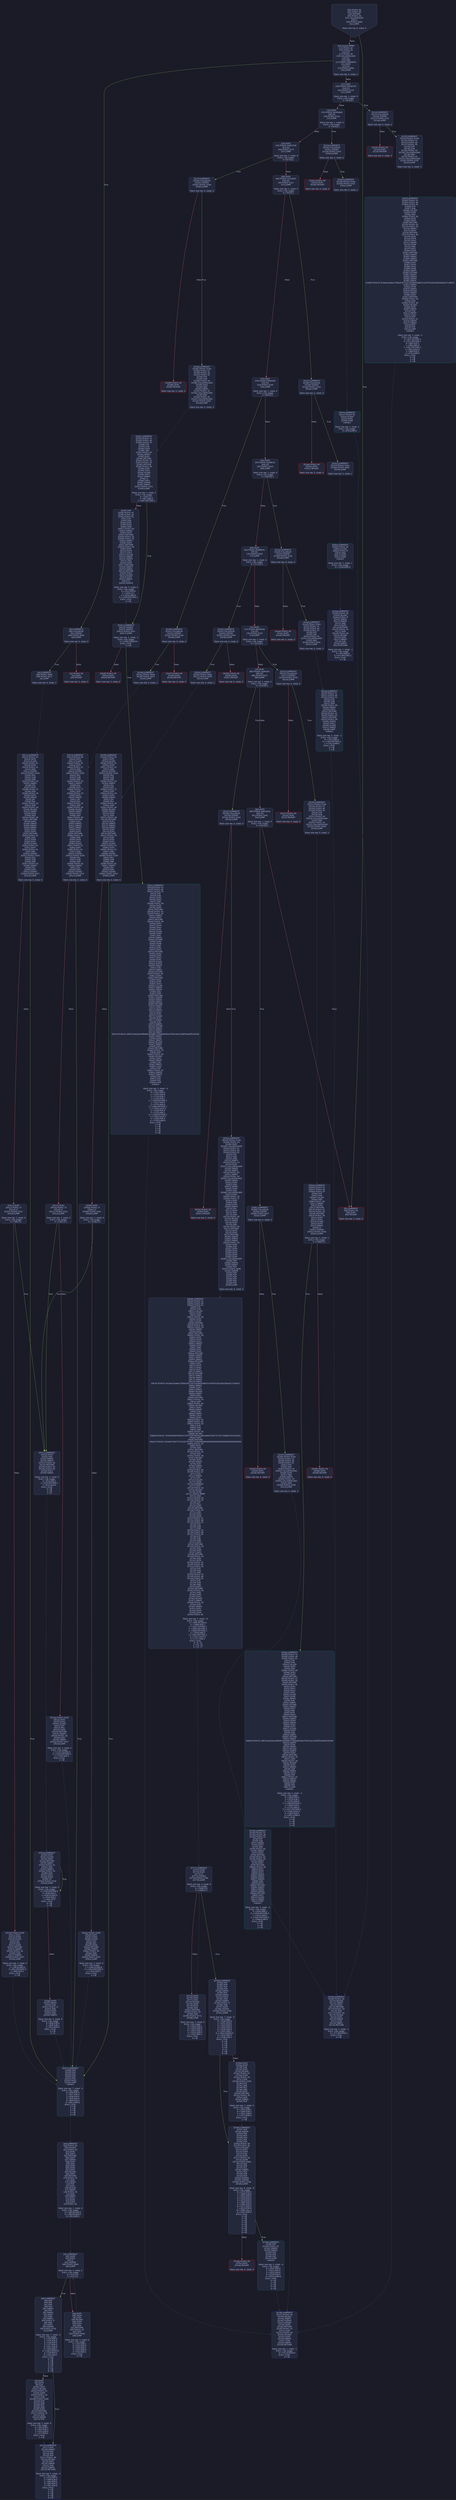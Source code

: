 digraph G {
    node [shape=box, style="filled, rounded", color="#565f89", fontcolor="#c0caf5", fontname="Helvetica", fillcolor="#24283b"];
    edge [color="#414868", fontcolor="#c0caf5", fontname="Helvetica"];
    bgcolor="#1a1b26";
    0 [ label = "[00] PUSH1 60
[02] PUSH1 40
[04] MSTORE
[05] PUSH1 04
[07] CALLDATASIZE
[08] LT
[09] PUSH2 0095
[0c] JUMPI

Stack size req: 0, sizeΔ: 0
" shape = invhouse]
    1 [ label = "[0d] PUSH4 ffffffff
[12] PUSH1 e0
[14] PUSH1 02
[16] EXP
[17] PUSH1 00
[19] CALLDATALOAD
[1a] DIV
[1b] AND
[1c] PUSH4 06fdde03
[21] DUP2
[22] EQ
[23] PUSH2 009a
[26] JUMPI

Stack size req: 0, sizeΔ: 1
"]
    2 [ label = "[27] DUP1
[28] PUSH4 095ea7b3
[2d] EQ
[2e] PUSH2 0124
[31] JUMPI

Stack size req: 1, sizeΔ: 0
Entry->Op usage:
	0->45:EQ:1
"]
    3 [ label = "[32] DUP1
[33] PUSH4 18160ddd
[38] EQ
[39] PUSH2 015a
[3c] JUMPI

Stack size req: 1, sizeΔ: 0
Entry->Op usage:
	0->56:EQ:1
"]
    4 [ label = "[3d] DUP1
[3e] PUSH4 23b872dd
[43] EQ
[44] PUSH2 017f
[47] JUMPI

Stack size req: 1, sizeΔ: 0
Entry->Op usage:
	0->67:EQ:1
"]
    5 [ label = "[48] DUP1
[49] PUSH4 313ce567
[4e] EQ
[4f] PUSH2 01a7
[52] JUMPI

Stack size req: 1, sizeΔ: 0
Entry->Op usage:
	0->78:EQ:1
"]
    6 [ label = "[53] DUP1
[54] PUSH4 54fd4d50
[59] EQ
[5a] PUSH2 01d0
[5d] JUMPI

Stack size req: 1, sizeΔ: 0
Entry->Op usage:
	0->89:EQ:1
"]
    7 [ label = "[5e] DUP1
[5f] PUSH4 70a08231
[64] EQ
[65] PUSH2 01e3
[68] JUMPI

Stack size req: 1, sizeΔ: 0
Entry->Op usage:
	0->100:EQ:1
"]
    8 [ label = "[69] DUP1
[6a] PUSH4 95d89b41
[6f] EQ
[70] PUSH2 0202
[73] JUMPI

Stack size req: 1, sizeΔ: 0
Entry->Op usage:
	0->111:EQ:1
"]
    9 [ label = "[74] DUP1
[75] PUSH4 a9059cbb
[7a] EQ
[7b] PUSH2 0215
[7e] JUMPI

Stack size req: 1, sizeΔ: 0
Entry->Op usage:
	0->122:EQ:1
"]
    10 [ label = "[7f] DUP1
[80] PUSH4 cae9ca51
[85] EQ
[86] PUSH2 0237
[89] JUMPI

Stack size req: 1, sizeΔ: 0
Entry->Op usage:
	0->133:EQ:1
"]
    11 [ label = "[8a] DUP1
[8b] PUSH4 dd62ed3e
[90] EQ
[91] PUSH2 029c
[94] JUMPI

Stack size req: 1, sizeΔ: 0
Entry->Op usage:
	0->144:EQ:1
"]
    12 [ label = "[95] JUMPDEST
[96] PUSH1 00
[98] DUP1
[99] REVERT

Stack size req: 0, sizeΔ: 0
" color = "red"]
    13 [ label = "[9a] JUMPDEST
[9b] CALLVALUE
[9c] ISZERO
[9d] PUSH2 00a5
[a0] JUMPI

Stack size req: 0, sizeΔ: 0
"]
    14 [ label = "[a1] PUSH1 00
[a3] DUP1
[a4] REVERT

Stack size req: 0, sizeΔ: 0
" color = "red"]
    15 [ label = "[a5] JUMPDEST
[a6] PUSH2 00ad
[a9] PUSH2 02c1
[ac] JUMP

Stack size req: 0, sizeΔ: 1
"]
    16 [ label = "[ad] JUMPDEST
[ae] PUSH1 40
[b0] MLOAD
[b1] PUSH1 20
[b3] DUP1
[b4] DUP3
[b5] MSTORE
[b6] DUP2
[b7] SWAP1
[b8] DUP2
[b9] ADD
[ba] DUP4
[bb] DUP2
[bc] DUP2
[bd] MLOAD
[be] DUP2
[bf] MSTORE
[c0] PUSH1 20
[c2] ADD
[c3] SWAP2
[c4] POP
[c5] DUP1
[c6] MLOAD
[c7] SWAP1
[c8] PUSH1 20
[ca] ADD
[cb] SWAP1
[cc] DUP1
[cd] DUP4
[ce] DUP4
[cf] PUSH1 00

Stack size req: 1, sizeΔ: 9
Entry->Op usage:
	0->189:MLOAD:0
	0->198:MLOAD:0
	0->202:ADD:1
"]
    17 [ label = "[d1] JUMPDEST
[d2] DUP4
[d3] DUP2
[d4] LT
[d5] ISZERO
[d6] PUSH2 00e9
[d9] JUMPI

Stack size req: 4, sizeΔ: 0
Entry->Op usage:
	0->212:LT:0
	3->212:LT:1
"]
    18 [ label = "[da] DUP1
[db] DUP3
[dc] ADD
[dd] MLOAD
[de] DUP4
[df] DUP3
[e0] ADD
[e1] MSTORE
[e2] PUSH1 20
[e4] ADD
[e5] PUSH2 00d1
[e8] JUMP

Stack size req: 3, sizeΔ: 0
Entry->Op usage:
	0->220:ADD:1
	0->224:ADD:0
	0->228:ADD:1
	1->220:ADD:0
	2->224:ADD:1
Entry->Exit:
	0->😵
"]
    19 [ label = "[e9] JUMPDEST
[ea] POP
[eb] POP
[ec] POP
[ed] POP
[ee] SWAP1
[ef] POP
[f0] SWAP1
[f1] DUP2
[f2] ADD
[f3] SWAP1
[f4] PUSH1 1f
[f6] AND
[f7] DUP1
[f8] ISZERO
[f9] PUSH2 0116
[fc] JUMPI

Stack size req: 7, sizeΔ: -5
Entry->Op usage:
	0->234:POP:0
	1->235:POP:0
	2->236:POP:0
	3->237:POP:0
	4->242:ADD:0
	4->246:AND:1
	4->248:ISZERO:0
	5->239:POP:0
	6->242:ADD:1
Entry->Exit:
	0->😵
	1->😵
	2->😵
	3->😵
	4->0
	5->😵
	6->😵
"]
    20 [ label = "[fd] DUP1
[fe] DUP3
[ff] SUB
[0100] DUP1
[0101] MLOAD
[0102] PUSH1 01
[0104] DUP4
[0105] PUSH1 20
[0107] SUB
[0108] PUSH2 0100
[010b] EXP
[010c] SUB
[010d] NOT
[010e] AND
[010f] DUP2
[0110] MSTORE
[0111] PUSH1 20
[0113] ADD
[0114] SWAP2
[0115] POP

Stack size req: 2, sizeΔ: 0
Entry->Op usage:
	0->255:SUB:1
	0->263:SUB:1
	1->255:SUB:0
	1->277:POP:0
Entry->Exit:
	1->😵
"]
    21 [ label = "[0116] JUMPDEST
[0117] POP
[0118] SWAP3
[0119] POP
[011a] POP
[011b] POP
[011c] PUSH1 40
[011e] MLOAD
[011f] DUP1
[0120] SWAP2
[0121] SUB
[0122] SWAP1
[0123] RETURN

Stack size req: 5, sizeΔ: -5
Entry->Op usage:
	0->279:POP:0
	1->289:SUB:0
	2->282:POP:0
	3->283:POP:0
	4->281:POP:0
Entry->Exit:
	0->😵
	1->😵
	2->😵
	3->😵
	4->😵
" color = "darkblue"]
    22 [ label = "[0124] JUMPDEST
[0125] CALLVALUE
[0126] ISZERO
[0127] PUSH2 012f
[012a] JUMPI

Stack size req: 0, sizeΔ: 0
"]
    23 [ label = "[012b] PUSH1 00
[012d] DUP1
[012e] REVERT

Stack size req: 0, sizeΔ: 0
" color = "red"]
    24 [ label = "[012f] JUMPDEST
[0130] PUSH2 0146
[0133] PUSH1 01
[0135] PUSH1 a0
[0137] PUSH1 02
[0139] EXP
[013a] SUB
[013b] PUSH1 04
[013d] CALLDATALOAD
[013e] AND
[013f] PUSH1 24
[0141] CALLDATALOAD
[0142] PUSH2 035f
[0145] JUMP

Stack size req: 0, sizeΔ: 3
"]
    25 [ label = "[0146] JUMPDEST
[0147] PUSH1 40
[0149] MLOAD
[014a] SWAP1
[014b] ISZERO
[014c] ISZERO
[014d] DUP2
[014e] MSTORE
[014f] PUSH1 20
[0151] ADD
[0152] PUSH1 40
[0154] MLOAD
[0155] DUP1
[0156] SWAP2
[0157] SUB
[0158] SWAP1
[0159] RETURN

Stack size req: 1, sizeΔ: -1
Entry->Op usage:
	0->331:ISZERO:0
Entry->Exit:
	0->😵
" color = "darkblue"]
    26 [ label = "[015a] JUMPDEST
[015b] CALLVALUE
[015c] ISZERO
[015d] PUSH2 0165
[0160] JUMPI

Stack size req: 0, sizeΔ: 0
"]
    27 [ label = "[0161] PUSH1 00
[0163] DUP1
[0164] REVERT

Stack size req: 0, sizeΔ: 0
" color = "red"]
    28 [ label = "[0165] JUMPDEST
[0166] PUSH2 016d
[0169] PUSH2 03cb
[016c] JUMP

Stack size req: 0, sizeΔ: 1
"]
    29 [ label = "[016d] JUMPDEST
[016e] PUSH1 40
[0170] MLOAD
[0171] SWAP1
[0172] DUP2
[0173] MSTORE
[0174] PUSH1 20
[0176] ADD
[0177] PUSH1 40
[0179] MLOAD
[017a] DUP1
[017b] SWAP2
[017c] SUB
[017d] SWAP1
[017e] RETURN

Stack size req: 1, sizeΔ: -1
Entry->Op usage:
	0->371:MSTORE:1
Entry->Exit:
	0->😵
" color = "darkblue"]
    30 [ label = "[017f] JUMPDEST
[0180] CALLVALUE
[0181] ISZERO
[0182] PUSH2 018a
[0185] JUMPI

Stack size req: 0, sizeΔ: 0
"]
    31 [ label = "[0186] PUSH1 00
[0188] DUP1
[0189] REVERT

Stack size req: 0, sizeΔ: 0
" color = "red"]
    32 [ label = "[018a] JUMPDEST
[018b] PUSH2 0146
[018e] PUSH1 01
[0190] PUSH1 a0
[0192] PUSH1 02
[0194] EXP
[0195] SUB
[0196] PUSH1 04
[0198] CALLDATALOAD
[0199] DUP2
[019a] AND
[019b] SWAP1
[019c] PUSH1 24
[019e] CALLDATALOAD
[019f] AND
[01a0] PUSH1 44
[01a2] CALLDATALOAD
[01a3] PUSH2 03d1
[01a6] JUMP

Stack size req: 0, sizeΔ: 4
"]
    33 [ label = "[01a7] JUMPDEST
[01a8] CALLVALUE
[01a9] ISZERO
[01aa] PUSH2 01b2
[01ad] JUMPI

Stack size req: 0, sizeΔ: 0
"]
    34 [ label = "[01ae] PUSH1 00
[01b0] DUP1
[01b1] REVERT

Stack size req: 0, sizeΔ: 0
" color = "red"]
    35 [ label = "[01b2] JUMPDEST
[01b3] PUSH2 01ba
[01b6] PUSH2 04ba
[01b9] JUMP

Stack size req: 0, sizeΔ: 1
"]
    36 [ label = "[01ba] JUMPDEST
[01bb] PUSH1 40
[01bd] MLOAD
[01be] PUSH1 ff
[01c0] SWAP1
[01c1] SWAP2
[01c2] AND
[01c3] DUP2
[01c4] MSTORE
[01c5] PUSH1 20
[01c7] ADD
[01c8] PUSH1 40
[01ca] MLOAD
[01cb] DUP1
[01cc] SWAP2
[01cd] SUB
[01ce] SWAP1
[01cf] RETURN

Stack size req: 1, sizeΔ: -1
Entry->Op usage:
	0->450:AND:0
	0->452:MSTORE:1
Entry->Exit:
	0->😵
" color = "darkblue"]
    37 [ label = "[01d0] JUMPDEST
[01d1] CALLVALUE
[01d2] ISZERO
[01d3] PUSH2 01db
[01d6] JUMPI

Stack size req: 0, sizeΔ: 0
"]
    38 [ label = "[01d7] PUSH1 00
[01d9] DUP1
[01da] REVERT

Stack size req: 0, sizeΔ: 0
" color = "red"]
    39 [ label = "[01db] JUMPDEST
[01dc] PUSH2 00ad
[01df] PUSH2 04c3
[01e2] JUMP

Stack size req: 0, sizeΔ: 1
"]
    40 [ label = "[01e3] JUMPDEST
[01e4] CALLVALUE
[01e5] ISZERO
[01e6] PUSH2 01ee
[01e9] JUMPI

Stack size req: 0, sizeΔ: 0
"]
    41 [ label = "[01ea] PUSH1 00
[01ec] DUP1
[01ed] REVERT

Stack size req: 0, sizeΔ: 0
" color = "red"]
    42 [ label = "[01ee] JUMPDEST
[01ef] PUSH2 016d
[01f2] PUSH1 01
[01f4] PUSH1 a0
[01f6] PUSH1 02
[01f8] EXP
[01f9] SUB
[01fa] PUSH1 04
[01fc] CALLDATALOAD
[01fd] AND
[01fe] PUSH2 052e
[0201] JUMP

Stack size req: 0, sizeΔ: 2
"]
    43 [ label = "[0202] JUMPDEST
[0203] CALLVALUE
[0204] ISZERO
[0205] PUSH2 020d
[0208] JUMPI

Stack size req: 0, sizeΔ: 0
"]
    44 [ label = "[0209] PUSH1 00
[020b] DUP1
[020c] REVERT

Stack size req: 0, sizeΔ: 0
" color = "red"]
    45 [ label = "[020d] JUMPDEST
[020e] PUSH2 00ad
[0211] PUSH2 0549
[0214] JUMP

Stack size req: 0, sizeΔ: 1
"]
    46 [ label = "[0215] JUMPDEST
[0216] CALLVALUE
[0217] ISZERO
[0218] PUSH2 0220
[021b] JUMPI

Stack size req: 0, sizeΔ: 0
"]
    47 [ label = "[021c] PUSH1 00
[021e] DUP1
[021f] REVERT

Stack size req: 0, sizeΔ: 0
" color = "red"]
    48 [ label = "[0220] JUMPDEST
[0221] PUSH2 0146
[0224] PUSH1 01
[0226] PUSH1 a0
[0228] PUSH1 02
[022a] EXP
[022b] SUB
[022c] PUSH1 04
[022e] CALLDATALOAD
[022f] AND
[0230] PUSH1 24
[0232] CALLDATALOAD
[0233] PUSH2 05b4
[0236] JUMP

Stack size req: 0, sizeΔ: 3
"]
    49 [ label = "[0237] JUMPDEST
[0238] CALLVALUE
[0239] ISZERO
[023a] PUSH2 0242
[023d] JUMPI

Stack size req: 0, sizeΔ: 0
"]
    50 [ label = "[023e] PUSH1 00
[0240] DUP1
[0241] REVERT

Stack size req: 0, sizeΔ: 0
" color = "red"]
    51 [ label = "[0242] JUMPDEST
[0243] PUSH2 0146
[0246] PUSH1 04
[0248] DUP1
[0249] CALLDATALOAD
[024a] PUSH1 01
[024c] PUSH1 a0
[024e] PUSH1 02
[0250] EXP
[0251] SUB
[0252] AND
[0253] SWAP1
[0254] PUSH1 24
[0256] DUP1
[0257] CALLDATALOAD
[0258] SWAP2
[0259] SWAP1
[025a] PUSH1 64
[025c] SWAP1
[025d] PUSH1 44
[025f] CALLDATALOAD
[0260] SWAP1
[0261] DUP2
[0262] ADD
[0263] SWAP1
[0264] DUP4
[0265] ADD
[0266] CALLDATALOAD
[0267] DUP1
[0268] PUSH1 20
[026a] PUSH1 1f
[026c] DUP3
[026d] ADD
[026e] DUP2
[026f] SWAP1
[0270] DIV
[0271] DUP2
[0272] MUL
[0273] ADD
[0274] PUSH1 40
[0276] MLOAD
[0277] SWAP1
[0278] DUP2
[0279] ADD
[027a] PUSH1 40
[027c] MSTORE
[027d] DUP2
[027e] DUP2
[027f] MSTORE
[0280] SWAP3
[0281] SWAP2
[0282] SWAP1
[0283] PUSH1 20
[0285] DUP5
[0286] ADD
[0287] DUP4
[0288] DUP4
[0289] DUP1
[028a] DUP3
[028b] DUP5
[028c] CALLDATACOPY
[028d] POP
[028e] SWAP5
[028f] SWAP7
[0290] POP
[0291] PUSH2 0648
[0294] SWAP6
[0295] POP
[0296] POP
[0297] POP
[0298] POP
[0299] POP
[029a] POP
[029b] JUMP

Stack size req: 0, sizeΔ: 4
"]
    52 [ label = "[029c] JUMPDEST
[029d] CALLVALUE
[029e] ISZERO
[029f] PUSH2 02a7
[02a2] JUMPI

Stack size req: 0, sizeΔ: 0
"]
    53 [ label = "[02a3] PUSH1 00
[02a5] DUP1
[02a6] REVERT

Stack size req: 0, sizeΔ: 0
" color = "red"]
    54 [ label = "[02a7] JUMPDEST
[02a8] PUSH2 016d
[02ab] PUSH1 01
[02ad] PUSH1 a0
[02af] PUSH1 02
[02b1] EXP
[02b2] SUB
[02b3] PUSH1 04
[02b5] CALLDATALOAD
[02b6] DUP2
[02b7] AND
[02b8] SWAP1
[02b9] PUSH1 24
[02bb] CALLDATALOAD
[02bc] AND
[02bd] PUSH2 07e8
[02c0] JUMP

Stack size req: 0, sizeΔ: 3
"]
    55 [ label = "[02c1] JUMPDEST
[02c2] PUSH1 03
[02c4] DUP1
[02c5] SLOAD
[02c6] PUSH1 01
[02c8] DUP2
[02c9] PUSH1 01
[02cb] AND
[02cc] ISZERO
[02cd] PUSH2 0100
[02d0] MUL
[02d1] SUB
[02d2] AND
[02d3] PUSH1 02
[02d5] SWAP1
[02d6] DIV
[02d7] DUP1
[02d8] PUSH1 1f
[02da] ADD
[02db] PUSH1 20
[02dd] DUP1
[02de] SWAP2
[02df] DIV
[02e0] MUL
[02e1] PUSH1 20
[02e3] ADD
[02e4] PUSH1 40
[02e6] MLOAD
[02e7] SWAP1
[02e8] DUP2
[02e9] ADD
[02ea] PUSH1 40
[02ec] MSTORE
[02ed] DUP1
[02ee] SWAP3
[02ef] SWAP2
[02f0] SWAP1
[02f1] DUP2
[02f2] DUP2
[02f3] MSTORE
[02f4] PUSH1 20
[02f6] ADD
[02f7] DUP3
[02f8] DUP1
[02f9] SLOAD
[02fa] PUSH1 01
[02fc] DUP2
[02fd] PUSH1 01
[02ff] AND
[0300] ISZERO
[0301] PUSH2 0100
[0304] MUL
[0305] SUB
[0306] AND
[0307] PUSH1 02
[0309] SWAP1
[030a] DIV
[030b] DUP1
[030c] ISZERO
[030d] PUSH2 0357
[0310] JUMPI

Stack size req: 0, sizeΔ: 6
"]
    56 [ label = "[0311] DUP1
[0312] PUSH1 1f
[0314] LT
[0315] PUSH2 032c
[0318] JUMPI

Stack size req: 1, sizeΔ: 0
Entry->Op usage:
	0->788:LT:1
"]
    57 [ label = "[0319] PUSH2 0100
[031c] DUP1
[031d] DUP4
[031e] SLOAD
[031f] DIV
[0320] MUL
[0321] DUP4
[0322] MSTORE
[0323] SWAP2
[0324] PUSH1 20
[0326] ADD
[0327] SWAP2
[0328] PUSH2 0357
[032b] JUMP

Stack size req: 3, sizeΔ: 0
Entry->Op usage:
	1->798:SLOAD:0
	2->802:MSTORE:0
	2->806:ADD:1
Entry->Exit:
	2->😵
"]
    58 [ label = "[032c] JUMPDEST
[032d] DUP3
[032e] ADD
[032f] SWAP2
[0330] SWAP1
[0331] PUSH1 00
[0333] MSTORE
[0334] PUSH1 20
[0336] PUSH1 00
[0338] SHA3
[0339] SWAP1

Stack size req: 3, sizeΔ: 0
Entry->Op usage:
	0->814:ADD:1
	1->819:MSTORE:1
	2->814:ADD:0
Entry->Exit:
	0->😵
	1->😵
	2->0
"]
    59 [ label = "[033a] JUMPDEST
[033b] DUP2
[033c] SLOAD
[033d] DUP2
[033e] MSTORE
[033f] SWAP1
[0340] PUSH1 01
[0342] ADD
[0343] SWAP1
[0344] PUSH1 20
[0346] ADD
[0347] DUP1
[0348] DUP4
[0349] GT
[034a] PUSH2 033a
[034d] JUMPI

Stack size req: 3, sizeΔ: 0
Entry->Op usage:
	0->830:MSTORE:0
	0->838:ADD:1
	1->828:SLOAD:0
	1->834:ADD:1
	2->841:GT:0
Entry->Exit:
	0->😵
	1->😵
"]
    60 [ label = "[034e] DUP3
[034f] SWAP1
[0350] SUB
[0351] PUSH1 1f
[0353] AND
[0354] DUP3
[0355] ADD
[0356] SWAP2

Stack size req: 3, sizeΔ: 0
Entry->Op usage:
	0->848:SUB:0
	2->848:SUB:1
	2->853:ADD:0
Entry->Exit:
	0->😵
	2->0
"]
    61 [ label = "[0357] JUMPDEST
[0358] POP
[0359] POP
[035a] POP
[035b] POP
[035c] POP
[035d] DUP2
[035e] JUMP
Indirect!

Stack size req: 7, sizeΔ: -5
Entry->Op usage:
	0->856:POP:0
	1->857:POP:0
	2->858:POP:0
	3->859:POP:0
	4->860:POP:0
	6->862:JUMP:0
Entry->Exit:
	0->😵
	1->😵
	2->😵
	3->😵
	4->😵
" color = "teal"]
    62 [ label = "[035f] JUMPDEST
[0360] PUSH1 01
[0362] PUSH1 a0
[0364] PUSH1 02
[0366] EXP
[0367] SUB
[0368] CALLER
[0369] DUP2
[036a] AND
[036b] PUSH1 00
[036d] DUP2
[036e] DUP2
[036f] MSTORE
[0370] PUSH1 02
[0372] PUSH1 20
[0374] SWAP1
[0375] DUP2
[0376] MSTORE
[0377] PUSH1 40
[0379] DUP1
[037a] DUP4
[037b] SHA3
[037c] SWAP5
[037d] DUP8
[037e] AND
[037f] DUP1
[0380] DUP5
[0381] MSTORE
[0382] SWAP5
[0383] SWAP1
[0384] SWAP2
[0385] MSTORE
[0386] DUP1
[0387] DUP3
[0388] SHA3
[0389] DUP6
[038a] SWAP1
[038b] SSTORE
[038c] SWAP1
[038d] SWAP3
[038e] SWAP2
[038f] SWAP1
[0390] PUSH32 8c5be1e5ebec7d5bd14f71427d1e84f3dd0314c0f7b2291e5b200ac8c7c3b925
[03b1] SWAP1
[03b2] DUP6
[03b3] SWAP1
[03b4] MLOAD
[03b5] SWAP1
[03b6] DUP2
[03b7] MSTORE
[03b8] PUSH1 20
[03ba] ADD
[03bb] PUSH1 40
[03bd] MLOAD
[03be] DUP1
[03bf] SWAP2
[03c0] SUB
[03c1] SWAP1
[03c2] LOG3
[03c3] POP
[03c4] PUSH1 01
[03c6] SWAP3
[03c7] SWAP2
[03c8] POP
[03c9] POP
[03ca] JUMP
Indirect!

Stack size req: 3, sizeΔ: -2
Entry->Op usage:
	0->907:SSTORE:1
	0->951:MSTORE:1
	0->969:POP:0
	1->894:AND:0
	1->897:MSTORE:1
	1->962:LOG3:4
	1->968:POP:0
	2->970:JUMP:0
Entry->Exit:
	0->😵
	1->😵
	2->😵
" color = "teal"]
    63 [ label = "[03cb] JUMPDEST
[03cc] PUSH1 00
[03ce] SLOAD
[03cf] DUP2
[03d0] JUMP
Indirect!

Stack size req: 1, sizeΔ: 1
Entry->Op usage:
	0->976:JUMP:0
" color = "teal"]
    64 [ label = "[03d1] JUMPDEST
[03d2] PUSH1 01
[03d4] PUSH1 a0
[03d6] PUSH1 02
[03d8] EXP
[03d9] SUB
[03da] DUP4
[03db] AND
[03dc] PUSH1 00
[03de] SWAP1
[03df] DUP2
[03e0] MSTORE
[03e1] PUSH1 01
[03e3] PUSH1 20
[03e5] MSTORE
[03e6] PUSH1 40
[03e8] DUP2
[03e9] SHA3
[03ea] SLOAD
[03eb] DUP3
[03ec] SWAP1
[03ed] LT
[03ee] DUP1
[03ef] ISZERO
[03f0] SWAP1
[03f1] PUSH2 0421
[03f4] JUMPI

Stack size req: 3, sizeΔ: 2
Entry->Op usage:
	0->1005:LT:1
	2->987:AND:0
	2->992:MSTORE:1
"]
    65 [ label = "[03f5] POP
[03f6] PUSH1 01
[03f8] PUSH1 a0
[03fa] PUSH1 02
[03fc] EXP
[03fd] SUB
[03fe] DUP1
[03ff] DUP6
[0400] AND
[0401] PUSH1 00
[0403] SWAP1
[0404] DUP2
[0405] MSTORE
[0406] PUSH1 02
[0408] PUSH1 20
[040a] SWAP1
[040b] DUP2
[040c] MSTORE
[040d] PUSH1 40
[040f] DUP1
[0410] DUP4
[0411] SHA3
[0412] CALLER
[0413] SWAP1
[0414] SWAP5
[0415] AND
[0416] DUP4
[0417] MSTORE
[0418] SWAP3
[0419] SWAP1
[041a] MSTORE
[041b] SHA3
[041c] SLOAD
[041d] DUP3
[041e] SWAP1
[041f] LT
[0420] ISZERO

Stack size req: 5, sizeΔ: 0
Entry->Op usage:
	0->1013:POP:0
	2->1055:LT:1
	4->1024:AND:0
	4->1029:MSTORE:1
Entry->Exit:
	0->😵
"]
    66 [ label = "[0421] JUMPDEST
[0422] ISZERO
[0423] ISZERO
[0424] PUSH2 042c
[0427] JUMPI

Stack size req: 1, sizeΔ: -1
Entry->Op usage:
	0->1058:ISZERO:0
Entry->Exit:
	0->😵
"]
    67 [ label = "[0428] PUSH1 00
[042a] DUP1
[042b] REVERT

Stack size req: 0, sizeΔ: 0
" color = "red"]
    68 [ label = "[042c] JUMPDEST
[042d] PUSH1 01
[042f] PUSH1 a0
[0431] PUSH1 02
[0433] EXP
[0434] SUB
[0435] DUP1
[0436] DUP5
[0437] AND
[0438] PUSH1 00
[043a] DUP2
[043b] DUP2
[043c] MSTORE
[043d] PUSH1 01
[043f] PUSH1 20
[0441] SWAP1
[0442] DUP2
[0443] MSTORE
[0444] PUSH1 40
[0446] DUP1
[0447] DUP4
[0448] SHA3
[0449] DUP1
[044a] SLOAD
[044b] DUP9
[044c] ADD
[044d] SWAP1
[044e] SSTORE
[044f] DUP9
[0450] DUP6
[0451] AND
[0452] DUP1
[0453] DUP5
[0454] MSTORE
[0455] DUP2
[0456] DUP5
[0457] SHA3
[0458] DUP1
[0459] SLOAD
[045a] DUP10
[045b] SWAP1
[045c] SUB
[045d] SWAP1
[045e] SSTORE
[045f] PUSH1 02
[0461] DUP4
[0462] MSTORE
[0463] DUP2
[0464] DUP5
[0465] SHA3
[0466] CALLER
[0467] SWAP1
[0468] SWAP7
[0469] AND
[046a] DUP5
[046b] MSTORE
[046c] SWAP5
[046d] SWAP1
[046e] SWAP2
[046f] MSTORE
[0470] SWAP1
[0471] DUP2
[0472] SWAP1
[0473] SHA3
[0474] DUP1
[0475] SLOAD
[0476] DUP7
[0477] SWAP1
[0478] SUB
[0479] SWAP1
[047a] SSTORE
[047b] SWAP1
[047c] SWAP2
[047d] SWAP1
[047e] PUSH32 ddf252ad1be2c89b69c2b068fc378daa952ba7f163c4a11628f55a4df523b3ef
[049f] SWAP1
[04a0] DUP6
[04a1] SWAP1
[04a2] MLOAD
[04a3] SWAP1
[04a4] DUP2
[04a5] MSTORE
[04a6] PUSH1 20
[04a8] ADD
[04a9] PUSH1 40
[04ab] MLOAD
[04ac] DUP1
[04ad] SWAP2
[04ae] SUB
[04af] SWAP1
[04b0] LOG3
[04b1] POP
[04b2] PUSH1 01
[04b4] SWAP4
[04b5] SWAP3
[04b6] POP
[04b7] POP
[04b8] POP
[04b9] JUMP
Indirect!

Stack size req: 5, sizeΔ: -4
Entry->Op usage:
	0->1201:POP:0
	1->1100:ADD:0
	1->1116:SUB:1
	1->1144:SUB:1
	1->1189:MSTORE:1
	1->1207:POP:0
	2->1079:AND:0
	2->1084:MSTORE:1
	2->1200:LOG3:4
	2->1208:POP:0
	3->1105:AND:1
	3->1108:MSTORE:1
	3->1200:LOG3:3
	3->1206:POP:0
	4->1209:JUMP:0
Entry->Exit:
	0->😵
	1->😵
	2->😵
	3->😵
	4->😵
" color = "teal"]
    69 [ label = "[04ba] JUMPDEST
[04bb] PUSH1 04
[04bd] SLOAD
[04be] PUSH1 ff
[04c0] AND
[04c1] DUP2
[04c2] JUMP
Indirect!

Stack size req: 1, sizeΔ: 1
Entry->Op usage:
	0->1218:JUMP:0
" color = "teal"]
    70 [ label = "[04c3] JUMPDEST
[04c4] PUSH1 06
[04c6] DUP1
[04c7] SLOAD
[04c8] PUSH1 01
[04ca] DUP2
[04cb] PUSH1 01
[04cd] AND
[04ce] ISZERO
[04cf] PUSH2 0100
[04d2] MUL
[04d3] SUB
[04d4] AND
[04d5] PUSH1 02
[04d7] SWAP1
[04d8] DIV
[04d9] DUP1
[04da] PUSH1 1f
[04dc] ADD
[04dd] PUSH1 20
[04df] DUP1
[04e0] SWAP2
[04e1] DIV
[04e2] MUL
[04e3] PUSH1 20
[04e5] ADD
[04e6] PUSH1 40
[04e8] MLOAD
[04e9] SWAP1
[04ea] DUP2
[04eb] ADD
[04ec] PUSH1 40
[04ee] MSTORE
[04ef] DUP1
[04f0] SWAP3
[04f1] SWAP2
[04f2] SWAP1
[04f3] DUP2
[04f4] DUP2
[04f5] MSTORE
[04f6] PUSH1 20
[04f8] ADD
[04f9] DUP3
[04fa] DUP1
[04fb] SLOAD
[04fc] PUSH1 01
[04fe] DUP2
[04ff] PUSH1 01
[0501] AND
[0502] ISZERO
[0503] PUSH2 0100
[0506] MUL
[0507] SUB
[0508] AND
[0509] PUSH1 02
[050b] SWAP1
[050c] DIV
[050d] DUP1
[050e] ISZERO
[050f] PUSH2 0357
[0512] JUMPI

Stack size req: 0, sizeΔ: 6
"]
    71 [ label = "[0513] DUP1
[0514] PUSH1 1f
[0516] LT
[0517] PUSH2 032c
[051a] JUMPI

Stack size req: 1, sizeΔ: 0
Entry->Op usage:
	0->1302:LT:1
"]
    72 [ label = "[051b] PUSH2 0100
[051e] DUP1
[051f] DUP4
[0520] SLOAD
[0521] DIV
[0522] MUL
[0523] DUP4
[0524] MSTORE
[0525] SWAP2
[0526] PUSH1 20
[0528] ADD
[0529] SWAP2
[052a] PUSH2 0357
[052d] JUMP

Stack size req: 3, sizeΔ: 0
Entry->Op usage:
	1->1312:SLOAD:0
	2->1316:MSTORE:0
	2->1320:ADD:1
Entry->Exit:
	2->😵
"]
    73 [ label = "[052e] JUMPDEST
[052f] PUSH1 01
[0531] PUSH1 a0
[0533] PUSH1 02
[0535] EXP
[0536] SUB
[0537] AND
[0538] PUSH1 00
[053a] SWAP1
[053b] DUP2
[053c] MSTORE
[053d] PUSH1 01
[053f] PUSH1 20
[0541] MSTORE
[0542] PUSH1 40
[0544] SWAP1
[0545] SHA3
[0546] SLOAD
[0547] SWAP1
[0548] JUMP
Indirect!

Stack size req: 2, sizeΔ: -1
Entry->Op usage:
	0->1335:AND:1
	0->1340:MSTORE:1
	1->1352:JUMP:0
Entry->Exit:
	0->😵
	1->😵
" color = "teal"]
    74 [ label = "[0549] JUMPDEST
[054a] PUSH1 05
[054c] DUP1
[054d] SLOAD
[054e] PUSH1 01
[0550] DUP2
[0551] PUSH1 01
[0553] AND
[0554] ISZERO
[0555] PUSH2 0100
[0558] MUL
[0559] SUB
[055a] AND
[055b] PUSH1 02
[055d] SWAP1
[055e] DIV
[055f] DUP1
[0560] PUSH1 1f
[0562] ADD
[0563] PUSH1 20
[0565] DUP1
[0566] SWAP2
[0567] DIV
[0568] MUL
[0569] PUSH1 20
[056b] ADD
[056c] PUSH1 40
[056e] MLOAD
[056f] SWAP1
[0570] DUP2
[0571] ADD
[0572] PUSH1 40
[0574] MSTORE
[0575] DUP1
[0576] SWAP3
[0577] SWAP2
[0578] SWAP1
[0579] DUP2
[057a] DUP2
[057b] MSTORE
[057c] PUSH1 20
[057e] ADD
[057f] DUP3
[0580] DUP1
[0581] SLOAD
[0582] PUSH1 01
[0584] DUP2
[0585] PUSH1 01
[0587] AND
[0588] ISZERO
[0589] PUSH2 0100
[058c] MUL
[058d] SUB
[058e] AND
[058f] PUSH1 02
[0591] SWAP1
[0592] DIV
[0593] DUP1
[0594] ISZERO
[0595] PUSH2 0357
[0598] JUMPI

Stack size req: 0, sizeΔ: 6
"]
    75 [ label = "[0599] DUP1
[059a] PUSH1 1f
[059c] LT
[059d] PUSH2 032c
[05a0] JUMPI

Stack size req: 1, sizeΔ: 0
Entry->Op usage:
	0->1436:LT:1
"]
    76 [ label = "[05a1] PUSH2 0100
[05a4] DUP1
[05a5] DUP4
[05a6] SLOAD
[05a7] DIV
[05a8] MUL
[05a9] DUP4
[05aa] MSTORE
[05ab] SWAP2
[05ac] PUSH1 20
[05ae] ADD
[05af] SWAP2
[05b0] PUSH2 0357
[05b3] JUMP

Stack size req: 3, sizeΔ: 0
Entry->Op usage:
	1->1446:SLOAD:0
	2->1450:MSTORE:0
	2->1454:ADD:1
Entry->Exit:
	2->😵
"]
    77 [ label = "[05b4] JUMPDEST
[05b5] PUSH1 01
[05b7] PUSH1 a0
[05b9] PUSH1 02
[05bb] EXP
[05bc] SUB
[05bd] CALLER
[05be] AND
[05bf] PUSH1 00
[05c1] SWAP1
[05c2] DUP2
[05c3] MSTORE
[05c4] PUSH1 01
[05c6] PUSH1 20
[05c8] MSTORE
[05c9] PUSH1 40
[05cb] DUP2
[05cc] SHA3
[05cd] SLOAD
[05ce] DUP3
[05cf] SWAP1
[05d0] LT
[05d1] ISZERO
[05d2] PUSH2 05da
[05d5] JUMPI

Stack size req: 1, sizeΔ: 1
Entry->Op usage:
	0->1488:LT:1
"]
    78 [ label = "[05d6] PUSH1 00
[05d8] DUP1
[05d9] REVERT

Stack size req: 0, sizeΔ: 0
" color = "red"]
    79 [ label = "[05da] JUMPDEST
[05db] PUSH1 01
[05dd] PUSH1 a0
[05df] PUSH1 02
[05e1] EXP
[05e2] SUB
[05e3] CALLER
[05e4] DUP2
[05e5] AND
[05e6] PUSH1 00
[05e8] DUP2
[05e9] DUP2
[05ea] MSTORE
[05eb] PUSH1 01
[05ed] PUSH1 20
[05ef] MSTORE
[05f0] PUSH1 40
[05f2] DUP1
[05f3] DUP3
[05f4] SHA3
[05f5] DUP1
[05f6] SLOAD
[05f7] DUP8
[05f8] SWAP1
[05f9] SUB
[05fa] SWAP1
[05fb] SSTORE
[05fc] SWAP3
[05fd] DUP7
[05fe] AND
[05ff] DUP1
[0600] DUP3
[0601] MSTORE
[0602] SWAP1
[0603] DUP4
[0604] SWAP1
[0605] SHA3
[0606] DUP1
[0607] SLOAD
[0608] DUP7
[0609] ADD
[060a] SWAP1
[060b] SSTORE
[060c] SWAP2
[060d] PUSH32 ddf252ad1be2c89b69c2b068fc378daa952ba7f163c4a11628f55a4df523b3ef
[062e] SWAP1
[062f] DUP6
[0630] SWAP1
[0631] MLOAD
[0632] SWAP1
[0633] DUP2
[0634] MSTORE
[0635] PUSH1 20
[0637] ADD
[0638] PUSH1 40
[063a] MLOAD
[063b] DUP1
[063c] SWAP2
[063d] SUB
[063e] SWAP1
[063f] LOG3
[0640] POP
[0641] PUSH1 01
[0643] SWAP3
[0644] SWAP2
[0645] POP
[0646] POP
[0647] JUMP
Indirect!

Stack size req: 4, sizeΔ: -3
Entry->Op usage:
	0->1600:POP:0
	1->1529:SUB:1
	1->1545:ADD:0
	1->1588:MSTORE:1
	1->1606:POP:0
	2->1534:AND:0
	2->1537:MSTORE:1
	2->1599:LOG3:4
	2->1605:POP:0
	3->1607:JUMP:0
Entry->Exit:
	0->😵
	1->😵
	2->😵
	3->😵
" color = "teal"]
    80 [ label = "[0648] JUMPDEST
[0649] PUSH1 01
[064b] PUSH1 a0
[064d] PUSH1 02
[064f] EXP
[0650] SUB
[0651] CALLER
[0652] DUP2
[0653] AND
[0654] PUSH1 00
[0656] DUP2
[0657] DUP2
[0658] MSTORE
[0659] PUSH1 02
[065b] PUSH1 20
[065d] SWAP1
[065e] DUP2
[065f] MSTORE
[0660] PUSH1 40
[0662] DUP1
[0663] DUP4
[0664] SHA3
[0665] SWAP5
[0666] DUP9
[0667] AND
[0668] DUP1
[0669] DUP5
[066a] MSTORE
[066b] SWAP5
[066c] SWAP1
[066d] SWAP2
[066e] MSTORE
[066f] DUP1
[0670] DUP3
[0671] SHA3
[0672] DUP7
[0673] SWAP1
[0674] SSTORE
[0675] SWAP1
[0676] SWAP3
[0677] SWAP2
[0678] SWAP1
[0679] PUSH32 8c5be1e5ebec7d5bd14f71427d1e84f3dd0314c0f7b2291e5b200ac8c7c3b925
[069a] SWAP1
[069b] DUP7
[069c] SWAP1
[069d] MLOAD
[069e] SWAP1
[069f] DUP2
[06a0] MSTORE
[06a1] PUSH1 20
[06a3] ADD
[06a4] PUSH1 40
[06a6] MLOAD
[06a7] DUP1
[06a8] SWAP2
[06a9] SUB
[06aa] SWAP1
[06ab] LOG3
[06ac] DUP4
[06ad] PUSH1 01
[06af] PUSH1 a0
[06b1] PUSH1 02
[06b3] EXP
[06b4] SUB
[06b5] AND
[06b6] PUSH1 40
[06b8] MLOAD
[06b9] PUSH32 72656365697665417070726f76616c28616464726573732c75696e743235362c
[06da] DUP2
[06db] MSTORE
[06dc] PUSH32 616464726573732c627974657329000000000000000000000000000000000000
[06fd] PUSH1 20
[06ff] DUP3
[0700] ADD
[0701] MSTORE
[0702] PUSH1 2e
[0704] ADD
[0705] PUSH1 40
[0707] MLOAD
[0708] DUP1
[0709] SWAP2
[070a] SUB
[070b] SWAP1
[070c] SHA3
[070d] PUSH1 e0
[070f] PUSH1 02
[0711] EXP
[0712] SWAP1
[0713] DIV
[0714] CALLER
[0715] DUP6
[0716] ADDRESS
[0717] DUP7
[0718] PUSH1 40
[071a] MLOAD
[071b] DUP6
[071c] PUSH4 ffffffff
[0721] AND
[0722] PUSH1 e0
[0724] PUSH1 02
[0726] EXP
[0727] MUL
[0728] DUP2
[0729] MSTORE
[072a] PUSH1 04
[072c] ADD
[072d] DUP1
[072e] DUP6
[072f] PUSH1 01
[0731] PUSH1 a0
[0733] PUSH1 02
[0735] EXP
[0736] SUB
[0737] AND
[0738] PUSH1 01
[073a] PUSH1 a0
[073c] PUSH1 02
[073e] EXP
[073f] SUB
[0740] AND
[0741] DUP2
[0742] MSTORE
[0743] PUSH1 20
[0745] ADD
[0746] DUP5
[0747] DUP2
[0748] MSTORE
[0749] PUSH1 20
[074b] ADD
[074c] DUP4
[074d] PUSH1 01
[074f] PUSH1 a0
[0751] PUSH1 02
[0753] EXP
[0754] SUB
[0755] AND
[0756] PUSH1 01
[0758] PUSH1 a0
[075a] PUSH1 02
[075c] EXP
[075d] SUB
[075e] AND
[075f] DUP2
[0760] MSTORE
[0761] PUSH1 20
[0763] ADD
[0764] DUP3
[0765] DUP1
[0766] MLOAD
[0767] SWAP1
[0768] PUSH1 20
[076a] ADD
[076b] SWAP1
[076c] DUP1
[076d] DUP4
[076e] DUP4
[076f] PUSH1 00

Stack size req: 3, sizeΔ: 15
Entry->Op usage:
	0->1894:MLOAD:0
	0->1898:ADD:1
	1->1652:SSTORE:1
	1->1696:MSTORE:1
	1->1864:MSTORE:1
	2->1639:AND:0
	2->1642:MSTORE:1
	2->1707:LOG3:4
	2->1717:AND:1
Entry->Exit:
	0->8, 15
	1->10, 16
	2->13, 17
"]
    81 [ label = "[0771] JUMPDEST
[0772] DUP4
[0773] DUP2
[0774] LT
[0775] ISZERO
[0776] PUSH2 0789
[0779] JUMPI

Stack size req: 4, sizeΔ: 0
Entry->Op usage:
	0->1908:LT:0
	3->1908:LT:1
"]
    82 [ label = "[077a] DUP1
[077b] DUP3
[077c] ADD
[077d] MLOAD
[077e] DUP4
[077f] DUP3
[0780] ADD
[0781] MSTORE
[0782] PUSH1 20
[0784] ADD
[0785] PUSH2 0771
[0788] JUMP

Stack size req: 3, sizeΔ: 0
Entry->Op usage:
	0->1916:ADD:1
	0->1920:ADD:0
	0->1924:ADD:1
	1->1916:ADD:0
	2->1920:ADD:1
Entry->Exit:
	0->😵
"]
    83 [ label = "[0789] JUMPDEST
[078a] POP
[078b] POP
[078c] POP
[078d] POP
[078e] SWAP1
[078f] POP
[0790] SWAP1
[0791] DUP2
[0792] ADD
[0793] SWAP1
[0794] PUSH1 1f
[0796] AND
[0797] DUP1
[0798] ISZERO
[0799] PUSH2 07b6
[079c] JUMPI

Stack size req: 7, sizeΔ: -5
Entry->Op usage:
	0->1930:POP:0
	1->1931:POP:0
	2->1932:POP:0
	3->1933:POP:0
	4->1938:ADD:0
	4->1942:AND:1
	4->1944:ISZERO:0
	5->1935:POP:0
	6->1938:ADD:1
Entry->Exit:
	0->😵
	1->😵
	2->😵
	3->😵
	4->0
	5->😵
	6->😵
"]
    84 [ label = "[079d] DUP1
[079e] DUP3
[079f] SUB
[07a0] DUP1
[07a1] MLOAD
[07a2] PUSH1 01
[07a4] DUP4
[07a5] PUSH1 20
[07a7] SUB
[07a8] PUSH2 0100
[07ab] EXP
[07ac] SUB
[07ad] NOT
[07ae] AND
[07af] DUP2
[07b0] MSTORE
[07b1] PUSH1 20
[07b3] ADD
[07b4] SWAP2
[07b5] POP

Stack size req: 2, sizeΔ: 0
Entry->Op usage:
	0->1951:SUB:1
	0->1959:SUB:1
	1->1951:SUB:0
	1->1973:POP:0
Entry->Exit:
	1->😵
"]
    85 [ label = "[07b6] JUMPDEST
[07b7] POP
[07b8] SWAP5
[07b9] POP
[07ba] POP
[07bb] POP
[07bc] POP
[07bd] POP
[07be] PUSH1 00
[07c0] PUSH1 40
[07c2] MLOAD
[07c3] DUP1
[07c4] DUP4
[07c5] SUB
[07c6] DUP2
[07c7] PUSH1 00
[07c9] DUP8
[07ca] PUSH2 646e
[07cd] GAS
[07ce] SUB
[07cf] CALL
[07d0] SWAP3
[07d1] POP
[07d2] POP
[07d3] POP
[07d4] ISZERO
[07d5] ISZERO
[07d6] PUSH2 07de
[07d9] JUMPI

Stack size req: 9, sizeΔ: -9
Entry->Op usage:
	0->1975:POP:0
	1->1989:SUB:0
	1->2002:POP:0
	2->1978:POP:0
	3->1979:POP:0
	4->1980:POP:0
	5->1981:POP:0
	6->1977:POP:0
	7->2003:POP:0
	8->1999:CALL:1
	8->2001:POP:0
Entry->Exit:
	0->😵
	1->😵
	2->😵
	3->😵
	4->😵
	5->😵
	6->😵
	7->😵
	8->😵
"]
    86 [ label = "[07da] PUSH1 00
[07dc] DUP1
[07dd] REVERT

Stack size req: 0, sizeΔ: 0
" color = "red"]
    87 [ label = "[07de] JUMPDEST
[07df] POP
[07e0] PUSH1 01
[07e2] SWAP4
[07e3] SWAP3
[07e4] POP
[07e5] POP
[07e6] POP
[07e7] JUMP
Indirect!

Stack size req: 5, sizeΔ: -4
Entry->Op usage:
	0->2015:POP:0
	1->2021:POP:0
	2->2022:POP:0
	3->2020:POP:0
	4->2023:JUMP:0
Entry->Exit:
	0->😵
	1->😵
	2->😵
	3->😵
	4->😵
" color = "teal"]
    88 [ label = "[07e8] JUMPDEST
[07e9] PUSH1 01
[07eb] PUSH1 a0
[07ed] PUSH1 02
[07ef] EXP
[07f0] SUB
[07f1] SWAP2
[07f2] DUP3
[07f3] AND
[07f4] PUSH1 00
[07f6] SWAP1
[07f7] DUP2
[07f8] MSTORE
[07f9] PUSH1 02
[07fb] PUSH1 20
[07fd] SWAP1
[07fe] DUP2
[07ff] MSTORE
[0800] PUSH1 40
[0802] DUP1
[0803] DUP4
[0804] SHA3
[0805] SWAP4
[0806] SWAP1
[0807] SWAP5
[0808] AND
[0809] DUP3
[080a] MSTORE
[080b] SWAP2
[080c] SWAP1
[080d] SWAP2
[080e] MSTORE
[080f] SHA3
[0810] SLOAD
[0811] SWAP1
[0812] JUMP
Indirect!

Stack size req: 3, sizeΔ: -2
Entry->Op usage:
	0->2056:AND:1
	0->2058:MSTORE:1
	1->2035:AND:1
	1->2040:MSTORE:1
	2->2066:JUMP:0
Entry->Exit:
	0->😵
	1->😵
	2->😵
" color = "teal"]
    0 -> 1 [ label = "False" color = "#f7768e"]
    0 -> 12 [ label = "True" color = "#9ece6a"]
    1 -> 2 [ label = "False" color = "#f7768e"]
    1 -> 13 [ label = "True" color = "#9ece6a"]
    2 -> 3 [ label = "False" color = "#f7768e"]
    2 -> 22 [ label = "True" color = "#9ece6a"]
    3 -> 4 [ label = "False" color = "#f7768e"]
    3 -> 26 [ label = "True" color = "#9ece6a"]
    4 -> 5 [ label = "False" color = "#f7768e"]
    4 -> 30 [ label = "True" color = "#9ece6a"]
    5 -> 6 [ label = "False" color = "#f7768e"]
    5 -> 33 [ label = "True" color = "#9ece6a"]
    6 -> 7 [ label = "False" color = "#f7768e"]
    6 -> 37 [ label = "True" color = "#9ece6a"]
    7 -> 8 [ label = "False" color = "#f7768e"]
    7 -> 40 [ label = "True" color = "#9ece6a"]
    8 -> 9 [ label = "False" color = "#f7768e"]
    8 -> 43 [ label = "True" color = "#9ece6a"]
    9 -> 10 [ label = "False" color = "#f7768e"]
    9 -> 46 [ label = "True" color = "#9ece6a"]
    10 -> 11 [ label = "False" color = "#f7768e"]
    10 -> 49 [ label = "True" color = "#9ece6a"]
    11 -> 12 [ label = "False" color = "#f7768e"]
    11 -> 52 [ label = "True" color = "#9ece6a"]
    13 -> 14 [ label = "False" color = "#f7768e"]
    13 -> 15 [ label = "True" color = "#9ece6a"]
    15 -> 55 [ ]
    16 -> 17 [ ]
    17 -> 18 [ label = "False" color = "#f7768e"]
    17 -> 19 [ label = "True" color = "#9ece6a"]
    18 -> 17 [ ]
    19 -> 20 [ label = "False" color = "#f7768e"]
    19 -> 21 [ label = "True" color = "#9ece6a"]
    20 -> 21 [ ]
    22 -> 23 [ label = "False" color = "#f7768e"]
    22 -> 24 [ label = "True" color = "#9ece6a"]
    24 -> 62 [ ]
    26 -> 27 [ label = "False" color = "#f7768e"]
    26 -> 28 [ label = "True" color = "#9ece6a"]
    28 -> 63 [ ]
    30 -> 31 [ label = "False" color = "#f7768e"]
    30 -> 32 [ label = "True" color = "#9ece6a"]
    32 -> 64 [ ]
    33 -> 34 [ label = "False" color = "#f7768e"]
    33 -> 35 [ label = "True" color = "#9ece6a"]
    35 -> 69 [ ]
    37 -> 38 [ label = "False" color = "#f7768e"]
    37 -> 39 [ label = "True" color = "#9ece6a"]
    39 -> 70 [ ]
    40 -> 41 [ label = "False" color = "#f7768e"]
    40 -> 42 [ label = "True" color = "#9ece6a"]
    42 -> 73 [ ]
    43 -> 44 [ label = "False" color = "#f7768e"]
    43 -> 45 [ label = "True" color = "#9ece6a"]
    45 -> 74 [ ]
    46 -> 47 [ label = "False" color = "#f7768e"]
    46 -> 48 [ label = "True" color = "#9ece6a"]
    48 -> 77 [ ]
    49 -> 50 [ label = "False" color = "#f7768e"]
    49 -> 51 [ label = "True" color = "#9ece6a"]
    51 -> 80 [ ]
    52 -> 53 [ label = "False" color = "#f7768e"]
    52 -> 54 [ label = "True" color = "#9ece6a"]
    54 -> 88 [ ]
    55 -> 56 [ label = "False" color = "#f7768e"]
    55 -> 61 [ label = "True" color = "#9ece6a"]
    56 -> 57 [ label = "False" color = "#f7768e"]
    56 -> 58 [ label = "True" color = "#9ece6a"]
    57 -> 61 [ ]
    58 -> 59 [ ]
    59 -> 60 [ label = "False" color = "#f7768e"]
    59 -> 59 [ label = "True" color = "#9ece6a"]
    60 -> 61 [ ]
    64 -> 65 [ label = "False" color = "#f7768e"]
    64 -> 66 [ label = "True" color = "#9ece6a"]
    65 -> 66 [ ]
    66 -> 67 [ label = "False" color = "#f7768e"]
    66 -> 68 [ label = "True" color = "#9ece6a"]
    70 -> 71 [ label = "False" color = "#f7768e"]
    70 -> 61 [ label = "True" color = "#9ece6a"]
    71 -> 72 [ label = "False" color = "#f7768e"]
    71 -> 58 [ label = "True" color = "#9ece6a"]
    72 -> 61 [ ]
    74 -> 75 [ label = "False" color = "#f7768e"]
    74 -> 61 [ label = "True" color = "#9ece6a"]
    75 -> 76 [ label = "False" color = "#f7768e"]
    75 -> 58 [ label = "True" color = "#9ece6a"]
    76 -> 61 [ ]
    77 -> 78 [ label = "False" color = "#f7768e"]
    77 -> 79 [ label = "True" color = "#9ece6a"]
    80 -> 81 [ ]
    81 -> 82 [ label = "False" color = "#f7768e"]
    81 -> 83 [ label = "True" color = "#9ece6a"]
    82 -> 81 [ ]
    83 -> 84 [ label = "False" color = "#f7768e"]
    83 -> 85 [ label = "True" color = "#9ece6a"]
    84 -> 85 [ ]
    85 -> 86 [ label = "False" color = "#f7768e"]
    85 -> 87 [ label = "True" color = "#9ece6a"]
    61 -> 16 [ ]
    62 -> 25 [ ]
    63 -> 29 [ ]
    68 -> 25 [ ]
    69 -> 36 [ ]
    73 -> 29 [ ]
    79 -> 25 [ ]
    87 -> 25 [ ]
    88 -> 29 [ ]

}
